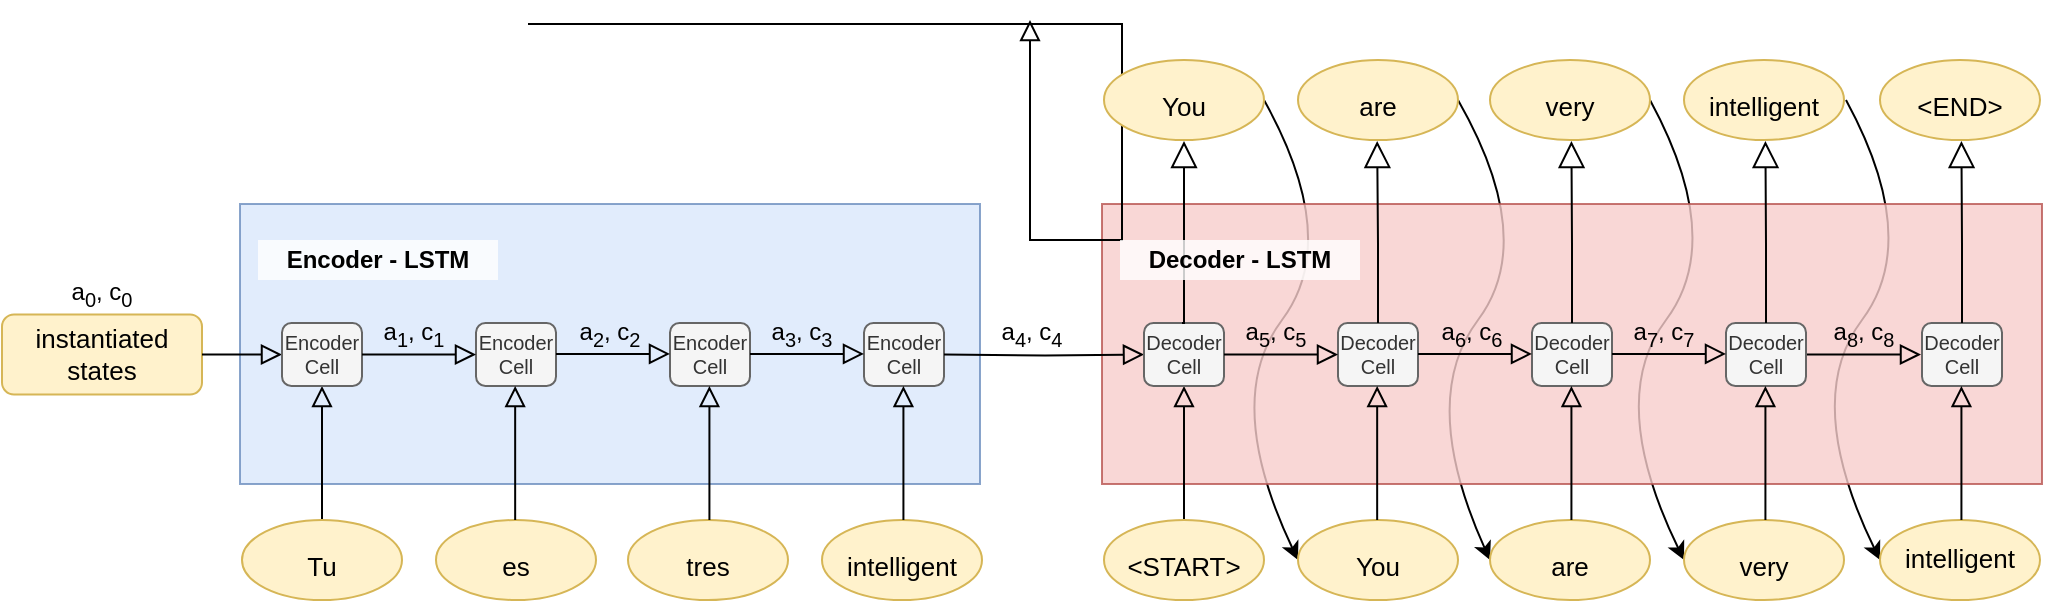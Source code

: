 <mxfile version="14.3.0" type="github">
  <diagram id="3f_s-jwOlLiw3ekH4LFg" name="Page-1">
    <mxGraphModel dx="920" dy="552" grid="1" gridSize="10" guides="1" tooltips="1" connect="1" arrows="1" fold="1" page="1" pageScale="1" pageWidth="1200" pageHeight="1600" math="0" shadow="0">
      <root>
        <mxCell id="0" />
        <mxCell id="1" parent="0" />
        <mxCell id="AeqN3ozY2u7MsNfRUxQ7-118" value="" style="curved=1;endArrow=classic;html=1;strokeWidth=1;fontColor=#FFFFFF;exitX=1;exitY=0.5;exitDx=0;exitDy=0;entryX=0;entryY=0.5;entryDx=0;entryDy=0;" edge="1" parent="1" target="AeqN3ozY2u7MsNfRUxQ7-119">
          <mxGeometry width="50" height="50" relative="1" as="geometry">
            <mxPoint x="1002" y="270" as="sourcePoint" />
            <mxPoint x="1008" y="500" as="targetPoint" />
            <Array as="points">
              <mxPoint x="1040" y="340" />
              <mxPoint x="980" y="420" />
            </Array>
          </mxGeometry>
        </mxCell>
        <mxCell id="AeqN3ozY2u7MsNfRUxQ7-116" value="" style="curved=1;endArrow=classic;html=1;strokeWidth=1;fontColor=#FFFFFF;exitX=1;exitY=0.5;exitDx=0;exitDy=0;entryX=0;entryY=0.5;entryDx=0;entryDy=0;" edge="1" parent="1" source="AeqN3ozY2u7MsNfRUxQ7-112" target="AeqN3ozY2u7MsNfRUxQ7-92">
          <mxGeometry width="50" height="50" relative="1" as="geometry">
            <mxPoint x="820" y="270" as="sourcePoint" />
            <mxPoint x="820" y="500" as="targetPoint" />
            <Array as="points">
              <mxPoint x="848" y="340" />
              <mxPoint x="788" y="420" />
            </Array>
          </mxGeometry>
        </mxCell>
        <mxCell id="AeqN3ozY2u7MsNfRUxQ7-117" value="" style="curved=1;endArrow=classic;html=1;strokeWidth=1;fontColor=#FFFFFF;exitX=1;exitY=0.5;exitDx=0;exitDy=0;entryX=0;entryY=0.5;entryDx=0;entryDy=0;" edge="1" parent="1" source="AeqN3ozY2u7MsNfRUxQ7-113" target="AeqN3ozY2u7MsNfRUxQ7-93">
          <mxGeometry width="50" height="50" relative="1" as="geometry">
            <mxPoint x="910" y="270" as="sourcePoint" />
            <mxPoint x="910" y="500" as="targetPoint" />
            <Array as="points">
              <mxPoint x="942" y="340" />
              <mxPoint x="882" y="420" />
            </Array>
          </mxGeometry>
        </mxCell>
        <mxCell id="AeqN3ozY2u7MsNfRUxQ7-115" value="" style="curved=1;endArrow=classic;html=1;strokeWidth=1;fontColor=#FFFFFF;entryX=0;entryY=0.5;entryDx=0;entryDy=0;exitX=1;exitY=0.5;exitDx=0;exitDy=0;" edge="1" parent="1" source="AeqN3ozY2u7MsNfRUxQ7-111" target="AeqN3ozY2u7MsNfRUxQ7-91">
          <mxGeometry width="50" height="50" relative="1" as="geometry">
            <mxPoint x="678" y="570" as="sourcePoint" />
            <mxPoint x="728" y="520" as="targetPoint" />
            <Array as="points">
              <mxPoint x="750" y="340" />
              <mxPoint x="690" y="420" />
            </Array>
          </mxGeometry>
        </mxCell>
        <mxCell id="AeqN3ozY2u7MsNfRUxQ7-106" value="" style="rounded=0;whiteSpace=wrap;html=1;fillColor=#f8cecc;strokeColor=#b85450;opacity=80;" vertex="1" parent="1">
          <mxGeometry x="630" y="322" width="470" height="140" as="geometry" />
        </mxCell>
        <mxCell id="AeqN3ozY2u7MsNfRUxQ7-1" value="" style="rounded=0;whiteSpace=wrap;html=1;fillColor=#dae8fc;strokeColor=#6c8ebf;opacity=80;" vertex="1" parent="1">
          <mxGeometry x="199" y="322" width="370" height="140" as="geometry" />
        </mxCell>
        <mxCell id="AeqN3ozY2u7MsNfRUxQ7-3" value="" style="rounded=0;html=1;jettySize=auto;orthogonalLoop=1;fontSize=11;endArrow=block;endFill=0;endSize=8;strokeWidth=1;shadow=0;labelBackgroundColor=none;edgeStyle=orthogonalEdgeStyle;exitX=0.5;exitY=0;exitDx=0;exitDy=0;entryX=0.5;entryY=1;entryDx=0;entryDy=0;" edge="1" parent="1" source="AeqN3ozY2u7MsNfRUxQ7-5" target="AeqN3ozY2u7MsNfRUxQ7-34">
          <mxGeometry x="0.333" y="20" relative="1" as="geometry">
            <mxPoint as="offset" />
            <mxPoint x="240" y="409.03" as="sourcePoint" />
            <mxPoint x="240.0" y="416.5" as="targetPoint" />
            <Array as="points" />
          </mxGeometry>
        </mxCell>
        <mxCell id="AeqN3ozY2u7MsNfRUxQ7-5" value="&lt;font style=&quot;line-height: 0%&quot;&gt;&lt;sub&gt;&lt;span style=&quot;font-size: 13px&quot;&gt;Tu&lt;/span&gt;&lt;br&gt;&lt;/sub&gt;&lt;/font&gt;" style="ellipse;whiteSpace=wrap;html=1;fillColor=#fff2cc;strokeColor=#d6b656;" vertex="1" parent="1">
          <mxGeometry x="200" y="480" width="80" height="40" as="geometry" />
        </mxCell>
        <mxCell id="AeqN3ozY2u7MsNfRUxQ7-6" value="" style="rounded=0;html=1;jettySize=auto;orthogonalLoop=1;fontSize=11;endArrow=block;endFill=0;endSize=8;strokeWidth=1;shadow=0;labelBackgroundColor=none;edgeStyle=orthogonalEdgeStyle;exitX=0.5;exitY=0;exitDx=0;exitDy=0;entryX=0.5;entryY=1;entryDx=0;entryDy=0;" edge="1" parent="1" source="AeqN3ozY2u7MsNfRUxQ7-38">
          <mxGeometry x="0.333" y="20" relative="1" as="geometry">
            <mxPoint as="offset" />
            <mxPoint x="343.0" y="232" as="sourcePoint" />
            <mxPoint x="594" y="230" as="targetPoint" />
            <Array as="points">
              <mxPoint x="640" y="340" />
              <mxPoint x="594" y="340" />
            </Array>
          </mxGeometry>
        </mxCell>
        <mxCell id="AeqN3ozY2u7MsNfRUxQ7-8" value="&lt;span style=&quot;font-size: 13px&quot;&gt;instantiated&lt;br&gt;states&lt;br&gt;&lt;/span&gt;" style="rounded=1;whiteSpace=wrap;html=1;fontSize=12;glass=0;strokeWidth=1;shadow=0;fillColor=#fff2cc;strokeColor=#d6b656;" vertex="1" parent="1">
          <mxGeometry x="80" y="377.25" width="100" height="40" as="geometry" />
        </mxCell>
        <mxCell id="AeqN3ozY2u7MsNfRUxQ7-10" value="Encoder - LSTM" style="text;html=1;strokeColor=none;align=center;verticalAlign=middle;whiteSpace=wrap;rounded=0;opacity=80;fontStyle=1;fillColor=#ffffff;" vertex="1" parent="1">
          <mxGeometry x="208" y="340" width="120" height="20" as="geometry" />
        </mxCell>
        <mxCell id="AeqN3ozY2u7MsNfRUxQ7-13" value="" style="edgeStyle=orthogonalEdgeStyle;rounded=0;html=1;jettySize=auto;orthogonalLoop=1;fontSize=11;endArrow=block;endFill=0;endSize=8;strokeWidth=1;shadow=0;labelBackgroundColor=none;entryX=0;entryY=0.5;entryDx=0;entryDy=0;exitX=1;exitY=0.5;exitDx=0;exitDy=0;" edge="1" parent="1" source="AeqN3ozY2u7MsNfRUxQ7-8" target="AeqN3ozY2u7MsNfRUxQ7-34">
          <mxGeometry y="10" relative="1" as="geometry">
            <mxPoint as="offset" />
            <mxPoint x="255.0" y="401.5" as="sourcePoint" />
            <mxPoint x="845" y="303" as="targetPoint" />
            <Array as="points" />
          </mxGeometry>
        </mxCell>
        <mxCell id="AeqN3ozY2u7MsNfRUxQ7-34" value="Encoder Cell" style="rounded=1;whiteSpace=wrap;html=1;fillColor=#f5f5f5;strokeColor=#666666;fontSize=10;fontColor=#333333;" vertex="1" parent="1">
          <mxGeometry x="220" y="381.5" width="40" height="31.5" as="geometry" />
        </mxCell>
        <mxCell id="AeqN3ozY2u7MsNfRUxQ7-46" value="&lt;font style=&quot;line-height: 0%&quot;&gt;&lt;sub&gt;&lt;span style=&quot;font-size: 13px&quot;&gt;es&lt;/span&gt;&lt;br&gt;&lt;/sub&gt;&lt;/font&gt;" style="ellipse;whiteSpace=wrap;html=1;fillColor=#fff2cc;strokeColor=#d6b656;" vertex="1" parent="1">
          <mxGeometry x="297" y="480" width="80" height="40" as="geometry" />
        </mxCell>
        <mxCell id="AeqN3ozY2u7MsNfRUxQ7-47" value="&lt;font style=&quot;line-height: 0%&quot;&gt;&lt;sub&gt;&lt;span style=&quot;font-size: 13px&quot;&gt;tres&lt;/span&gt;&lt;br&gt;&lt;/sub&gt;&lt;/font&gt;" style="ellipse;whiteSpace=wrap;html=1;fillColor=#fff2cc;strokeColor=#d6b656;" vertex="1" parent="1">
          <mxGeometry x="393" y="480" width="80" height="40" as="geometry" />
        </mxCell>
        <mxCell id="AeqN3ozY2u7MsNfRUxQ7-48" value="&lt;font style=&quot;line-height: 0%&quot;&gt;&lt;sub&gt;&lt;span style=&quot;font-size: 13px&quot;&gt;intelligent&lt;/span&gt;&lt;br&gt;&lt;/sub&gt;&lt;/font&gt;" style="ellipse;whiteSpace=wrap;html=1;fillColor=#fff2cc;strokeColor=#d6b656;" vertex="1" parent="1">
          <mxGeometry x="490" y="480" width="80" height="40" as="geometry" />
        </mxCell>
        <mxCell id="AeqN3ozY2u7MsNfRUxQ7-50" value="Encoder Cell" style="rounded=1;whiteSpace=wrap;html=1;fillColor=#f5f5f5;strokeColor=#666666;fontSize=10;fontColor=#333333;" vertex="1" parent="1">
          <mxGeometry x="317" y="381.5" width="40" height="31.5" as="geometry" />
        </mxCell>
        <mxCell id="AeqN3ozY2u7MsNfRUxQ7-51" value="Encoder Cell" style="rounded=1;whiteSpace=wrap;html=1;fillColor=#f5f5f5;strokeColor=#666666;fontSize=10;fontColor=#333333;" vertex="1" parent="1">
          <mxGeometry x="414" y="381.5" width="40" height="31.5" as="geometry" />
        </mxCell>
        <mxCell id="AeqN3ozY2u7MsNfRUxQ7-52" value="Encoder Cell" style="rounded=1;whiteSpace=wrap;html=1;fillColor=#f5f5f5;strokeColor=#666666;fontSize=10;fontColor=#333333;" vertex="1" parent="1">
          <mxGeometry x="511" y="381.5" width="40" height="31.5" as="geometry" />
        </mxCell>
        <mxCell id="AeqN3ozY2u7MsNfRUxQ7-53" value="" style="rounded=0;html=1;jettySize=auto;orthogonalLoop=1;fontSize=11;endArrow=block;endFill=0;endSize=8;strokeWidth=1;shadow=0;labelBackgroundColor=none;edgeStyle=orthogonalEdgeStyle;exitX=0.5;exitY=0;exitDx=0;exitDy=0;entryX=0.5;entryY=1;entryDx=0;entryDy=0;" edge="1" parent="1">
          <mxGeometry x="0.333" y="20" relative="1" as="geometry">
            <mxPoint as="offset" />
            <mxPoint x="336.58" y="480.0" as="sourcePoint" />
            <mxPoint x="336.58" y="413" as="targetPoint" />
            <Array as="points" />
          </mxGeometry>
        </mxCell>
        <mxCell id="AeqN3ozY2u7MsNfRUxQ7-54" value="" style="rounded=0;html=1;jettySize=auto;orthogonalLoop=1;fontSize=11;endArrow=block;endFill=0;endSize=8;strokeWidth=1;shadow=0;labelBackgroundColor=none;edgeStyle=orthogonalEdgeStyle;exitX=0.5;exitY=0;exitDx=0;exitDy=0;entryX=0.5;entryY=1;entryDx=0;entryDy=0;" edge="1" parent="1">
          <mxGeometry x="0.333" y="20" relative="1" as="geometry">
            <mxPoint as="offset" />
            <mxPoint x="433.71" y="480.0" as="sourcePoint" />
            <mxPoint x="433.71" y="413" as="targetPoint" />
            <Array as="points" />
          </mxGeometry>
        </mxCell>
        <mxCell id="AeqN3ozY2u7MsNfRUxQ7-55" value="" style="rounded=0;html=1;jettySize=auto;orthogonalLoop=1;fontSize=11;endArrow=block;endFill=0;endSize=8;strokeWidth=1;shadow=0;labelBackgroundColor=none;edgeStyle=orthogonalEdgeStyle;exitX=0.5;exitY=0;exitDx=0;exitDy=0;entryX=0.5;entryY=1;entryDx=0;entryDy=0;" edge="1" parent="1">
          <mxGeometry x="0.333" y="20" relative="1" as="geometry">
            <mxPoint as="offset" />
            <mxPoint x="530.71" y="480.0" as="sourcePoint" />
            <mxPoint x="530.71" y="413" as="targetPoint" />
            <Array as="points" />
          </mxGeometry>
        </mxCell>
        <mxCell id="AeqN3ozY2u7MsNfRUxQ7-56" value="" style="edgeStyle=orthogonalEdgeStyle;rounded=0;html=1;jettySize=auto;orthogonalLoop=1;fontSize=11;endArrow=block;endFill=0;endSize=8;strokeWidth=1;shadow=0;labelBackgroundColor=none;entryX=0;entryY=0.5;entryDx=0;entryDy=0;" edge="1" parent="1" source="AeqN3ozY2u7MsNfRUxQ7-34" target="AeqN3ozY2u7MsNfRUxQ7-50">
          <mxGeometry y="10" relative="1" as="geometry">
            <mxPoint as="offset" />
            <mxPoint x="260" y="397" as="sourcePoint" />
            <mxPoint x="300.0" y="396.96" as="targetPoint" />
            <Array as="points" />
          </mxGeometry>
        </mxCell>
        <mxCell id="AeqN3ozY2u7MsNfRUxQ7-58" value="" style="edgeStyle=orthogonalEdgeStyle;rounded=0;html=1;jettySize=auto;orthogonalLoop=1;fontSize=11;endArrow=block;endFill=0;endSize=8;strokeWidth=1;shadow=0;labelBackgroundColor=none;entryX=0;entryY=0.5;entryDx=0;entryDy=0;" edge="1" parent="1">
          <mxGeometry y="10" relative="1" as="geometry">
            <mxPoint as="offset" />
            <mxPoint x="357" y="396.967" as="sourcePoint" />
            <mxPoint x="414" y="396.96" as="targetPoint" />
            <Array as="points" />
          </mxGeometry>
        </mxCell>
        <mxCell id="AeqN3ozY2u7MsNfRUxQ7-59" value="" style="edgeStyle=orthogonalEdgeStyle;rounded=0;html=1;jettySize=auto;orthogonalLoop=1;fontSize=11;endArrow=block;endFill=0;endSize=8;strokeWidth=1;shadow=0;labelBackgroundColor=none;entryX=0;entryY=0.5;entryDx=0;entryDy=0;" edge="1" parent="1">
          <mxGeometry y="10" relative="1" as="geometry">
            <mxPoint as="offset" />
            <mxPoint x="454" y="396.967" as="sourcePoint" />
            <mxPoint x="511" y="396.96" as="targetPoint" />
            <Array as="points" />
          </mxGeometry>
        </mxCell>
        <mxCell id="AeqN3ozY2u7MsNfRUxQ7-60" value="&lt;font style=&quot;font-size: 12px&quot;&gt;a&lt;sub&gt;0&lt;/sub&gt;, c&lt;sub&gt;0&lt;/sub&gt;&lt;/font&gt;" style="text;html=1;strokeColor=none;fillColor=none;align=center;verticalAlign=middle;whiteSpace=wrap;rounded=0;" vertex="1" parent="1">
          <mxGeometry x="110" y="357" width="40" height="20" as="geometry" />
        </mxCell>
        <mxCell id="AeqN3ozY2u7MsNfRUxQ7-61" value="&lt;font style=&quot;font-size: 12px&quot;&gt;a&lt;sub&gt;1&lt;/sub&gt;, c&lt;sub&gt;1&lt;/sub&gt;&lt;/font&gt;" style="text;html=1;strokeColor=none;fillColor=none;align=center;verticalAlign=middle;whiteSpace=wrap;rounded=0;" vertex="1" parent="1">
          <mxGeometry x="266" y="377.25" width="40" height="20" as="geometry" />
        </mxCell>
        <mxCell id="AeqN3ozY2u7MsNfRUxQ7-62" value="&lt;font style=&quot;font-size: 12px&quot;&gt;a&lt;sub&gt;2&lt;/sub&gt;, c&lt;sub&gt;2&lt;/sub&gt;&lt;/font&gt;" style="text;html=1;strokeColor=none;fillColor=none;align=center;verticalAlign=middle;whiteSpace=wrap;rounded=0;" vertex="1" parent="1">
          <mxGeometry x="364" y="377.25" width="40" height="20" as="geometry" />
        </mxCell>
        <mxCell id="AeqN3ozY2u7MsNfRUxQ7-63" value="&lt;font style=&quot;font-size: 12px&quot;&gt;a&lt;sub&gt;3&lt;/sub&gt;, c&lt;sub&gt;3&lt;/sub&gt;&lt;/font&gt;" style="text;html=1;strokeColor=none;fillColor=none;align=center;verticalAlign=middle;whiteSpace=wrap;rounded=0;" vertex="1" parent="1">
          <mxGeometry x="460" y="377.25" width="40" height="20" as="geometry" />
        </mxCell>
        <mxCell id="AeqN3ozY2u7MsNfRUxQ7-64" value="&lt;font style=&quot;font-size: 12px&quot;&gt;a&lt;sub&gt;4&lt;/sub&gt;, c&lt;sub&gt;4&lt;/sub&gt;&lt;/font&gt;" style="text;html=1;strokeColor=none;fillColor=none;align=center;verticalAlign=middle;whiteSpace=wrap;rounded=0;" vertex="1" parent="1">
          <mxGeometry x="575" y="377.25" width="40" height="20" as="geometry" />
        </mxCell>
        <mxCell id="AeqN3ozY2u7MsNfRUxQ7-65" value="" style="edgeStyle=orthogonalEdgeStyle;rounded=0;html=1;jettySize=auto;orthogonalLoop=1;fontSize=11;endArrow=block;endFill=0;endSize=8;strokeWidth=1;shadow=0;labelBackgroundColor=none;entryX=0;entryY=0.5;entryDx=0;entryDy=0;" edge="1" parent="1" target="AeqN3ozY2u7MsNfRUxQ7-90">
          <mxGeometry y="10" relative="1" as="geometry">
            <mxPoint as="offset" />
            <mxPoint x="551" y="397.257" as="sourcePoint" />
            <mxPoint x="630" y="397" as="targetPoint" />
            <Array as="points" />
          </mxGeometry>
        </mxCell>
        <mxCell id="AeqN3ozY2u7MsNfRUxQ7-87" value="" style="rounded=0;html=1;jettySize=auto;orthogonalLoop=1;fontSize=11;endArrow=block;endFill=0;endSize=8;strokeWidth=1;shadow=0;labelBackgroundColor=none;edgeStyle=orthogonalEdgeStyle;exitX=0.5;exitY=0;exitDx=0;exitDy=0;entryX=0.5;entryY=1;entryDx=0;entryDy=0;" edge="1" parent="1" source="AeqN3ozY2u7MsNfRUxQ7-88" target="AeqN3ozY2u7MsNfRUxQ7-90">
          <mxGeometry x="0.333" y="20" relative="1" as="geometry">
            <mxPoint as="offset" />
            <mxPoint x="671" y="409.03" as="sourcePoint" />
            <mxPoint x="671.0" y="416.5" as="targetPoint" />
            <Array as="points" />
          </mxGeometry>
        </mxCell>
        <mxCell id="AeqN3ozY2u7MsNfRUxQ7-88" value="&lt;font style=&quot;line-height: 0%&quot;&gt;&lt;sub&gt;&lt;span style=&quot;font-size: 13px&quot;&gt;&amp;lt;START&amp;gt;&lt;/span&gt;&lt;br&gt;&lt;/sub&gt;&lt;/font&gt;" style="ellipse;whiteSpace=wrap;html=1;fillColor=#fff2cc;strokeColor=#d6b656;" vertex="1" parent="1">
          <mxGeometry x="631" y="480" width="80" height="40" as="geometry" />
        </mxCell>
        <mxCell id="AeqN3ozY2u7MsNfRUxQ7-90" value="Decoder Cell" style="rounded=1;whiteSpace=wrap;html=1;fillColor=#f5f5f5;strokeColor=#666666;fontSize=10;fontColor=#333333;" vertex="1" parent="1">
          <mxGeometry x="651" y="381.5" width="40" height="31.5" as="geometry" />
        </mxCell>
        <mxCell id="AeqN3ozY2u7MsNfRUxQ7-91" value="&lt;font style=&quot;line-height: 0%&quot;&gt;&lt;sub&gt;&lt;span style=&quot;font-size: 13px&quot;&gt;You&lt;/span&gt;&lt;br&gt;&lt;/sub&gt;&lt;/font&gt;" style="ellipse;whiteSpace=wrap;html=1;fillColor=#fff2cc;strokeColor=#d6b656;" vertex="1" parent="1">
          <mxGeometry x="728" y="480" width="80" height="40" as="geometry" />
        </mxCell>
        <mxCell id="AeqN3ozY2u7MsNfRUxQ7-92" value="&lt;font style=&quot;line-height: 0%&quot;&gt;&lt;sub&gt;&lt;span style=&quot;font-size: 13px&quot;&gt;are&lt;/span&gt;&lt;br&gt;&lt;/sub&gt;&lt;/font&gt;" style="ellipse;whiteSpace=wrap;html=1;fillColor=#fff2cc;strokeColor=#d6b656;" vertex="1" parent="1">
          <mxGeometry x="824" y="480" width="80" height="40" as="geometry" />
        </mxCell>
        <mxCell id="AeqN3ozY2u7MsNfRUxQ7-93" value="&lt;font style=&quot;line-height: 0%&quot;&gt;&lt;sub&gt;&lt;span style=&quot;font-size: 13px&quot;&gt;very&lt;/span&gt;&lt;br&gt;&lt;/sub&gt;&lt;/font&gt;" style="ellipse;whiteSpace=wrap;html=1;fillColor=#fff2cc;strokeColor=#d6b656;" vertex="1" parent="1">
          <mxGeometry x="921" y="480" width="80" height="40" as="geometry" />
        </mxCell>
        <mxCell id="AeqN3ozY2u7MsNfRUxQ7-94" value="Decoder Cell" style="rounded=1;whiteSpace=wrap;html=1;fillColor=#f5f5f5;strokeColor=#666666;fontSize=10;fontColor=#333333;" vertex="1" parent="1">
          <mxGeometry x="748" y="381.5" width="40" height="31.5" as="geometry" />
        </mxCell>
        <mxCell id="AeqN3ozY2u7MsNfRUxQ7-95" value="Decoder Cell" style="rounded=1;whiteSpace=wrap;html=1;fillColor=#f5f5f5;strokeColor=#666666;fontSize=10;fontColor=#333333;" vertex="1" parent="1">
          <mxGeometry x="845" y="381.5" width="40" height="31.5" as="geometry" />
        </mxCell>
        <mxCell id="AeqN3ozY2u7MsNfRUxQ7-96" value="Decoder Cell" style="rounded=1;whiteSpace=wrap;html=1;fillColor=#f5f5f5;strokeColor=#666666;fontSize=10;fontColor=#333333;" vertex="1" parent="1">
          <mxGeometry x="942" y="381.5" width="40" height="31.5" as="geometry" />
        </mxCell>
        <mxCell id="AeqN3ozY2u7MsNfRUxQ7-97" value="" style="rounded=0;html=1;jettySize=auto;orthogonalLoop=1;fontSize=11;endArrow=block;endFill=0;endSize=8;strokeWidth=1;shadow=0;labelBackgroundColor=none;edgeStyle=orthogonalEdgeStyle;exitX=0.5;exitY=0;exitDx=0;exitDy=0;entryX=0.5;entryY=1;entryDx=0;entryDy=0;" edge="1" parent="1">
          <mxGeometry x="0.333" y="20" relative="1" as="geometry">
            <mxPoint as="offset" />
            <mxPoint x="767.58" y="480.0" as="sourcePoint" />
            <mxPoint x="767.58" y="413" as="targetPoint" />
            <Array as="points" />
          </mxGeometry>
        </mxCell>
        <mxCell id="AeqN3ozY2u7MsNfRUxQ7-98" value="" style="rounded=0;html=1;jettySize=auto;orthogonalLoop=1;fontSize=11;endArrow=block;endFill=0;endSize=8;strokeWidth=1;shadow=0;labelBackgroundColor=none;edgeStyle=orthogonalEdgeStyle;exitX=0.5;exitY=0;exitDx=0;exitDy=0;entryX=0.5;entryY=1;entryDx=0;entryDy=0;" edge="1" parent="1">
          <mxGeometry x="0.333" y="20" relative="1" as="geometry">
            <mxPoint as="offset" />
            <mxPoint x="864.71" y="480.0" as="sourcePoint" />
            <mxPoint x="864.71" y="413" as="targetPoint" />
            <Array as="points" />
          </mxGeometry>
        </mxCell>
        <mxCell id="AeqN3ozY2u7MsNfRUxQ7-99" value="" style="rounded=0;html=1;jettySize=auto;orthogonalLoop=1;fontSize=11;endArrow=block;endFill=0;endSize=8;strokeWidth=1;shadow=0;labelBackgroundColor=none;edgeStyle=orthogonalEdgeStyle;exitX=0.5;exitY=0;exitDx=0;exitDy=0;entryX=0.5;entryY=1;entryDx=0;entryDy=0;" edge="1" parent="1">
          <mxGeometry x="0.333" y="20" relative="1" as="geometry">
            <mxPoint as="offset" />
            <mxPoint x="961.71" y="480.0" as="sourcePoint" />
            <mxPoint x="961.71" y="413" as="targetPoint" />
            <Array as="points" />
          </mxGeometry>
        </mxCell>
        <mxCell id="AeqN3ozY2u7MsNfRUxQ7-100" value="" style="edgeStyle=orthogonalEdgeStyle;rounded=0;html=1;jettySize=auto;orthogonalLoop=1;fontSize=11;endArrow=block;endFill=0;endSize=8;strokeWidth=1;shadow=0;labelBackgroundColor=none;entryX=0;entryY=0.5;entryDx=0;entryDy=0;" edge="1" parent="1" source="AeqN3ozY2u7MsNfRUxQ7-90" target="AeqN3ozY2u7MsNfRUxQ7-94">
          <mxGeometry y="10" relative="1" as="geometry">
            <mxPoint as="offset" />
            <mxPoint x="691" y="397" as="sourcePoint" />
            <mxPoint x="731.0" y="396.96" as="targetPoint" />
            <Array as="points" />
          </mxGeometry>
        </mxCell>
        <mxCell id="AeqN3ozY2u7MsNfRUxQ7-101" value="" style="edgeStyle=orthogonalEdgeStyle;rounded=0;html=1;jettySize=auto;orthogonalLoop=1;fontSize=11;endArrow=block;endFill=0;endSize=8;strokeWidth=1;shadow=0;labelBackgroundColor=none;entryX=0;entryY=0.5;entryDx=0;entryDy=0;" edge="1" parent="1">
          <mxGeometry y="10" relative="1" as="geometry">
            <mxPoint as="offset" />
            <mxPoint x="788" y="396.967" as="sourcePoint" />
            <mxPoint x="845" y="396.96" as="targetPoint" />
            <Array as="points" />
          </mxGeometry>
        </mxCell>
        <mxCell id="AeqN3ozY2u7MsNfRUxQ7-102" value="" style="edgeStyle=orthogonalEdgeStyle;rounded=0;html=1;jettySize=auto;orthogonalLoop=1;fontSize=11;endArrow=block;endFill=0;endSize=8;strokeWidth=1;shadow=0;labelBackgroundColor=none;entryX=0;entryY=0.5;entryDx=0;entryDy=0;" edge="1" parent="1">
          <mxGeometry y="10" relative="1" as="geometry">
            <mxPoint as="offset" />
            <mxPoint x="885" y="396.967" as="sourcePoint" />
            <mxPoint x="942" y="396.96" as="targetPoint" />
            <Array as="points" />
          </mxGeometry>
        </mxCell>
        <mxCell id="AeqN3ozY2u7MsNfRUxQ7-103" value="&lt;font style=&quot;font-size: 12px&quot;&gt;a&lt;sub&gt;5&lt;/sub&gt;, c&lt;sub&gt;5&lt;/sub&gt;&lt;/font&gt;" style="text;html=1;strokeColor=none;fillColor=none;align=center;verticalAlign=middle;whiteSpace=wrap;rounded=0;" vertex="1" parent="1">
          <mxGeometry x="697" y="377.25" width="40" height="20" as="geometry" />
        </mxCell>
        <mxCell id="AeqN3ozY2u7MsNfRUxQ7-104" value="&lt;font style=&quot;font-size: 12px&quot;&gt;a&lt;sub&gt;6&lt;/sub&gt;, c&lt;sub&gt;6&lt;/sub&gt;&lt;/font&gt;" style="text;html=1;strokeColor=none;fillColor=none;align=center;verticalAlign=middle;whiteSpace=wrap;rounded=0;" vertex="1" parent="1">
          <mxGeometry x="795" y="377.25" width="40" height="20" as="geometry" />
        </mxCell>
        <mxCell id="AeqN3ozY2u7MsNfRUxQ7-105" value="&lt;font style=&quot;font-size: 12px&quot;&gt;a&lt;sub&gt;7&lt;/sub&gt;, c&lt;sub&gt;7&lt;/sub&gt;&lt;/font&gt;" style="text;html=1;strokeColor=none;fillColor=none;align=center;verticalAlign=middle;whiteSpace=wrap;rounded=0;" vertex="1" parent="1">
          <mxGeometry x="891" y="377.25" width="40" height="20" as="geometry" />
        </mxCell>
        <mxCell id="AeqN3ozY2u7MsNfRUxQ7-107" value="" style="rounded=0;html=1;jettySize=auto;orthogonalLoop=1;fontSize=11;endArrow=block;endFill=0;endSize=11;strokeWidth=1;shadow=0;labelBackgroundColor=none;edgeStyle=orthogonalEdgeStyle;exitX=0.5;exitY=0;exitDx=0;exitDy=0;entryX=0.5;entryY=1;entryDx=0;entryDy=0;targetPerimeterSpacing=0;sourcePerimeterSpacing=0;" edge="1" parent="1">
          <mxGeometry x="0.333" y="20" relative="1" as="geometry">
            <mxPoint as="offset" />
            <mxPoint x="670" y="381.5" as="sourcePoint" />
            <mxPoint x="671" y="290.5" as="targetPoint" />
            <Array as="points">
              <mxPoint x="671" y="381" />
            </Array>
          </mxGeometry>
        </mxCell>
        <mxCell id="AeqN3ozY2u7MsNfRUxQ7-108" value="" style="rounded=0;html=1;jettySize=auto;orthogonalLoop=1;fontSize=11;endArrow=block;endFill=0;endSize=11;strokeWidth=1;shadow=0;labelBackgroundColor=none;edgeStyle=orthogonalEdgeStyle;exitX=0.5;exitY=0;exitDx=0;exitDy=0;entryX=0.5;entryY=1;entryDx=0;entryDy=0;targetPerimeterSpacing=0;sourcePerimeterSpacing=0;" edge="1" parent="1" source="AeqN3ozY2u7MsNfRUxQ7-94">
          <mxGeometry x="0.333" y="20" relative="1" as="geometry">
            <mxPoint as="offset" />
            <mxPoint x="767.58" y="357.5" as="sourcePoint" />
            <mxPoint x="767.58" y="290.5" as="targetPoint" />
            <Array as="points" />
          </mxGeometry>
        </mxCell>
        <mxCell id="AeqN3ozY2u7MsNfRUxQ7-109" value="" style="rounded=0;html=1;jettySize=auto;orthogonalLoop=1;fontSize=11;endArrow=block;endFill=0;endSize=11;strokeWidth=1;shadow=0;labelBackgroundColor=none;edgeStyle=orthogonalEdgeStyle;exitX=0.5;exitY=0;exitDx=0;exitDy=0;entryX=0.5;entryY=1;entryDx=0;entryDy=0;targetPerimeterSpacing=0;sourcePerimeterSpacing=0;" edge="1" parent="1" source="AeqN3ozY2u7MsNfRUxQ7-95">
          <mxGeometry x="0.333" y="20" relative="1" as="geometry">
            <mxPoint as="offset" />
            <mxPoint x="864.71" y="357.5" as="sourcePoint" />
            <mxPoint x="864.71" y="290.5" as="targetPoint" />
            <Array as="points" />
          </mxGeometry>
        </mxCell>
        <mxCell id="AeqN3ozY2u7MsNfRUxQ7-110" value="" style="rounded=0;html=1;jettySize=auto;orthogonalLoop=1;fontSize=11;endArrow=block;endFill=0;endSize=11;strokeWidth=1;shadow=0;labelBackgroundColor=none;edgeStyle=orthogonalEdgeStyle;exitX=0.5;exitY=0;exitDx=0;exitDy=0;entryX=0.5;entryY=1;entryDx=0;entryDy=0;targetPerimeterSpacing=0;sourcePerimeterSpacing=0;" edge="1" parent="1" source="AeqN3ozY2u7MsNfRUxQ7-96">
          <mxGeometry x="0.333" y="20" relative="1" as="geometry">
            <mxPoint as="offset" />
            <mxPoint x="961.71" y="357.5" as="sourcePoint" />
            <mxPoint x="961.71" y="290.5" as="targetPoint" />
            <Array as="points" />
          </mxGeometry>
        </mxCell>
        <mxCell id="AeqN3ozY2u7MsNfRUxQ7-111" value="&lt;font style=&quot;line-height: 0%&quot;&gt;&lt;sub&gt;&lt;span style=&quot;font-size: 13px&quot;&gt;You&lt;/span&gt;&lt;br&gt;&lt;/sub&gt;&lt;/font&gt;" style="ellipse;whiteSpace=wrap;html=1;fillColor=#fff2cc;strokeColor=#d6b656;" vertex="1" parent="1">
          <mxGeometry x="631" y="250" width="80" height="40" as="geometry" />
        </mxCell>
        <mxCell id="AeqN3ozY2u7MsNfRUxQ7-112" value="&lt;font style=&quot;line-height: 0%&quot;&gt;&lt;sub&gt;&lt;span style=&quot;font-size: 13px&quot;&gt;are&lt;/span&gt;&lt;br&gt;&lt;/sub&gt;&lt;/font&gt;" style="ellipse;whiteSpace=wrap;html=1;fillColor=#fff2cc;strokeColor=#d6b656;" vertex="1" parent="1">
          <mxGeometry x="728" y="250" width="80" height="40" as="geometry" />
        </mxCell>
        <mxCell id="AeqN3ozY2u7MsNfRUxQ7-113" value="&lt;font style=&quot;line-height: 0%&quot;&gt;&lt;sub&gt;&lt;span style=&quot;font-size: 13px&quot;&gt;very&lt;/span&gt;&lt;br&gt;&lt;/sub&gt;&lt;/font&gt;" style="ellipse;whiteSpace=wrap;html=1;fillColor=#fff2cc;strokeColor=#d6b656;" vertex="1" parent="1">
          <mxGeometry x="824" y="250" width="80" height="40" as="geometry" />
        </mxCell>
        <mxCell id="AeqN3ozY2u7MsNfRUxQ7-114" value="&lt;font style=&quot;line-height: 0%&quot;&gt;&lt;sub&gt;&lt;span style=&quot;font-size: 13px&quot;&gt;intelligent&lt;/span&gt;&lt;br&gt;&lt;/sub&gt;&lt;/font&gt;" style="ellipse;whiteSpace=wrap;html=1;fillColor=#fff2cc;strokeColor=#d6b656;" vertex="1" parent="1">
          <mxGeometry x="921" y="250" width="80" height="40" as="geometry" />
        </mxCell>
        <mxCell id="AeqN3ozY2u7MsNfRUxQ7-89" value="Decoder - LSTM" style="text;html=1;align=center;verticalAlign=middle;whiteSpace=wrap;rounded=0;opacity=80;fontStyle=1;fillColor=#ffffff;" vertex="1" parent="1">
          <mxGeometry x="639" y="340" width="120" height="20" as="geometry" />
        </mxCell>
        <mxCell id="AeqN3ozY2u7MsNfRUxQ7-119" value="&lt;font style=&quot;line-height: 0%&quot;&gt;&lt;span style=&quot;font-size: 13px&quot;&gt;intelligent&lt;/span&gt;&lt;sub&gt;&lt;br&gt;&lt;/sub&gt;&lt;/font&gt;" style="ellipse;whiteSpace=wrap;html=1;fillColor=#fff2cc;strokeColor=#d6b656;" vertex="1" parent="1">
          <mxGeometry x="1019" y="480" width="80" height="40" as="geometry" />
        </mxCell>
        <mxCell id="AeqN3ozY2u7MsNfRUxQ7-120" value="Decoder Cell" style="rounded=1;whiteSpace=wrap;html=1;fillColor=#f5f5f5;strokeColor=#666666;fontSize=10;fontColor=#333333;" vertex="1" parent="1">
          <mxGeometry x="1040" y="381.5" width="40" height="31.5" as="geometry" />
        </mxCell>
        <mxCell id="AeqN3ozY2u7MsNfRUxQ7-121" value="" style="rounded=0;html=1;jettySize=auto;orthogonalLoop=1;fontSize=11;endArrow=block;endFill=0;endSize=8;strokeWidth=1;shadow=0;labelBackgroundColor=none;edgeStyle=orthogonalEdgeStyle;exitX=0.5;exitY=0;exitDx=0;exitDy=0;entryX=0.5;entryY=1;entryDx=0;entryDy=0;" edge="1" parent="1">
          <mxGeometry x="0.333" y="20" relative="1" as="geometry">
            <mxPoint as="offset" />
            <mxPoint x="1059.71" y="480.0" as="sourcePoint" />
            <mxPoint x="1059.71" y="413" as="targetPoint" />
            <Array as="points" />
          </mxGeometry>
        </mxCell>
        <mxCell id="AeqN3ozY2u7MsNfRUxQ7-122" value="&lt;font style=&quot;font-size: 12px&quot;&gt;a&lt;sub&gt;8&lt;/sub&gt;, c&lt;sub&gt;8&lt;/sub&gt;&lt;/font&gt;" style="text;html=1;strokeColor=none;fillColor=none;align=center;verticalAlign=middle;whiteSpace=wrap;rounded=0;" vertex="1" parent="1">
          <mxGeometry x="991" y="377.25" width="40" height="20" as="geometry" />
        </mxCell>
        <mxCell id="AeqN3ozY2u7MsNfRUxQ7-123" value="" style="rounded=0;html=1;jettySize=auto;orthogonalLoop=1;fontSize=11;endArrow=block;endFill=0;endSize=11;strokeWidth=1;shadow=0;labelBackgroundColor=none;edgeStyle=orthogonalEdgeStyle;exitX=0.5;exitY=0;exitDx=0;exitDy=0;entryX=0.5;entryY=1;entryDx=0;entryDy=0;targetPerimeterSpacing=0;sourcePerimeterSpacing=0;" edge="1" parent="1" source="AeqN3ozY2u7MsNfRUxQ7-120">
          <mxGeometry x="0.333" y="20" relative="1" as="geometry">
            <mxPoint as="offset" />
            <mxPoint x="1059.71" y="357.5" as="sourcePoint" />
            <mxPoint x="1059.71" y="290.5" as="targetPoint" />
            <Array as="points" />
          </mxGeometry>
        </mxCell>
        <mxCell id="AeqN3ozY2u7MsNfRUxQ7-124" value="&lt;font style=&quot;line-height: 0%&quot;&gt;&lt;sub&gt;&lt;span style=&quot;font-size: 13px&quot;&gt;&amp;lt;END&amp;gt;&lt;/span&gt;&lt;br&gt;&lt;/sub&gt;&lt;/font&gt;" style="ellipse;whiteSpace=wrap;html=1;fillColor=#fff2cc;strokeColor=#d6b656;" vertex="1" parent="1">
          <mxGeometry x="1019" y="250" width="80" height="40" as="geometry" />
        </mxCell>
        <mxCell id="AeqN3ozY2u7MsNfRUxQ7-125" value="" style="edgeStyle=orthogonalEdgeStyle;rounded=0;html=1;jettySize=auto;orthogonalLoop=1;fontSize=11;endArrow=block;endFill=0;endSize=8;strokeWidth=1;shadow=0;labelBackgroundColor=none;entryX=0;entryY=0.5;entryDx=0;entryDy=0;" edge="1" parent="1">
          <mxGeometry y="10" relative="1" as="geometry">
            <mxPoint as="offset" />
            <mxPoint x="982.5" y="397.257" as="sourcePoint" />
            <mxPoint x="1039.5" y="397.25" as="targetPoint" />
            <Array as="points" />
          </mxGeometry>
        </mxCell>
      </root>
    </mxGraphModel>
  </diagram>
</mxfile>
